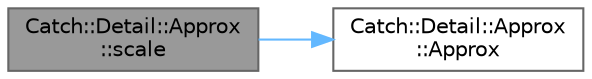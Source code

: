 digraph "Catch::Detail::Approx::scale"
{
 // LATEX_PDF_SIZE
  bgcolor="transparent";
  edge [fontname=Helvetica,fontsize=10,labelfontname=Helvetica,labelfontsize=10];
  node [fontname=Helvetica,fontsize=10,shape=box,height=0.2,width=0.4];
  rankdir="LR";
  Node1 [id="Node000001",label="Catch::Detail::Approx\l::scale",height=0.2,width=0.4,color="gray40", fillcolor="grey60", style="filled", fontcolor="black",tooltip=" "];
  Node1 -> Node2 [id="edge2_Node000001_Node000002",color="steelblue1",style="solid",tooltip=" "];
  Node2 [id="Node000002",label="Catch::Detail::Approx\l::Approx",height=0.2,width=0.4,color="grey40", fillcolor="white", style="filled",URL="$class_catch_1_1_detail_1_1_approx.html#a1a8618ea8db08c66bd3d9fe8f74b957a",tooltip=" "];
}
